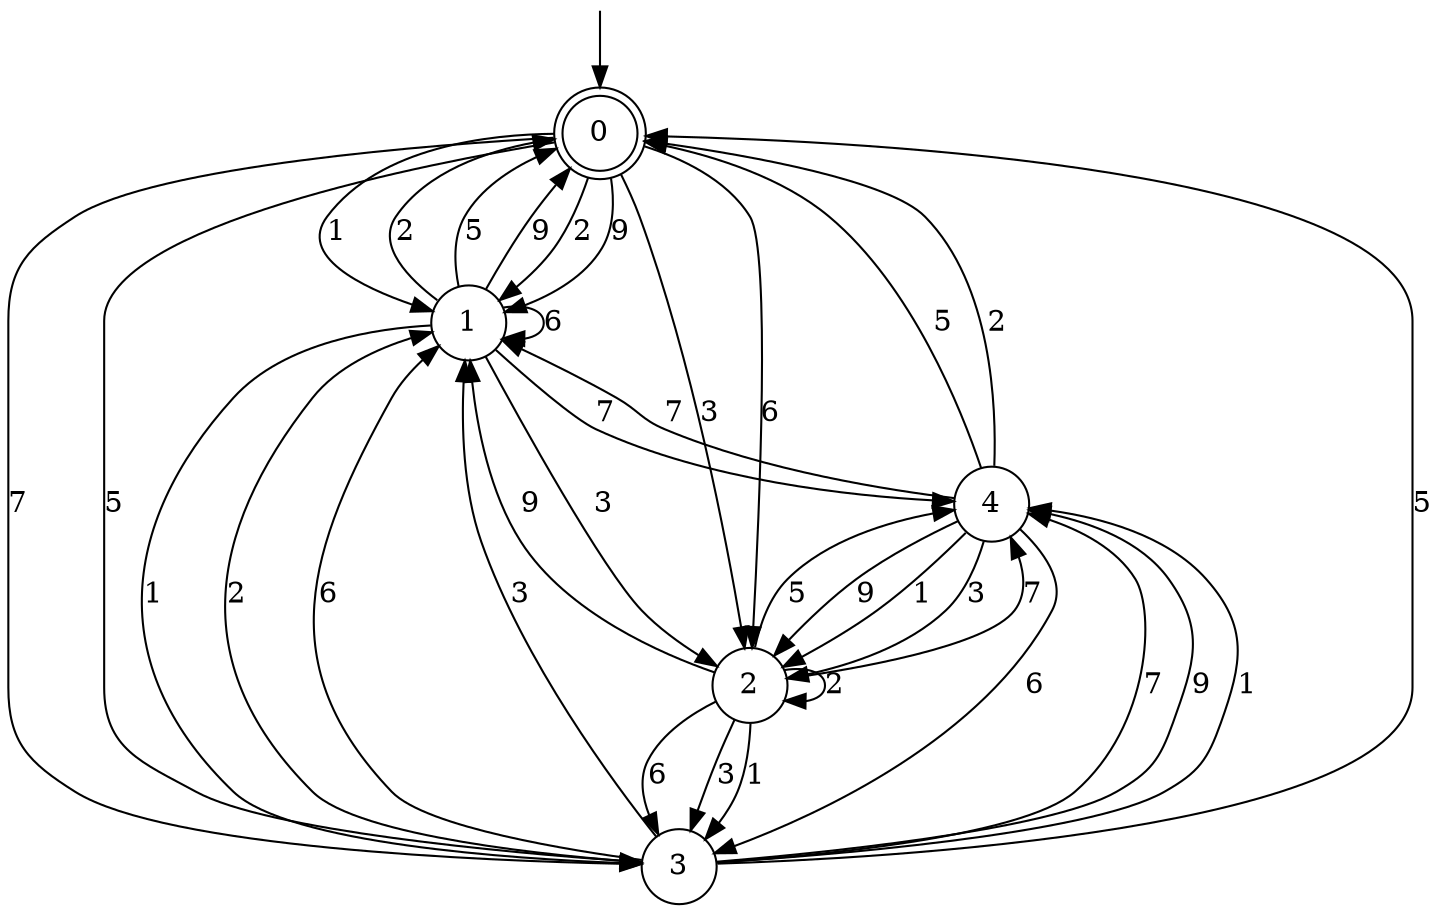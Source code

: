 digraph g {

	s0 [shape="doublecircle" label="0"];
	s1 [shape="circle" label="1"];
	s2 [shape="circle" label="2"];
	s3 [shape="circle" label="3"];
	s4 [shape="circle" label="4"];
	s0 -> s1 [label="2"];
	s0 -> s2 [label="6"];
	s0 -> s3 [label="7"];
	s0 -> s3 [label="5"];
	s0 -> s1 [label="9"];
	s0 -> s2 [label="3"];
	s0 -> s1 [label="1"];
	s1 -> s0 [label="2"];
	s1 -> s1 [label="6"];
	s1 -> s4 [label="7"];
	s1 -> s0 [label="5"];
	s1 -> s0 [label="9"];
	s1 -> s2 [label="3"];
	s1 -> s3 [label="1"];
	s2 -> s2 [label="2"];
	s2 -> s3 [label="6"];
	s2 -> s4 [label="7"];
	s2 -> s4 [label="5"];
	s2 -> s1 [label="9"];
	s2 -> s3 [label="3"];
	s2 -> s3 [label="1"];
	s3 -> s1 [label="2"];
	s3 -> s1 [label="6"];
	s3 -> s4 [label="7"];
	s3 -> s0 [label="5"];
	s3 -> s4 [label="9"];
	s3 -> s1 [label="3"];
	s3 -> s4 [label="1"];
	s4 -> s0 [label="2"];
	s4 -> s3 [label="6"];
	s4 -> s1 [label="7"];
	s4 -> s0 [label="5"];
	s4 -> s2 [label="9"];
	s4 -> s2 [label="3"];
	s4 -> s2 [label="1"];

__start0 [label="" shape="none" width="0" height="0"];
__start0 -> s0;

}
